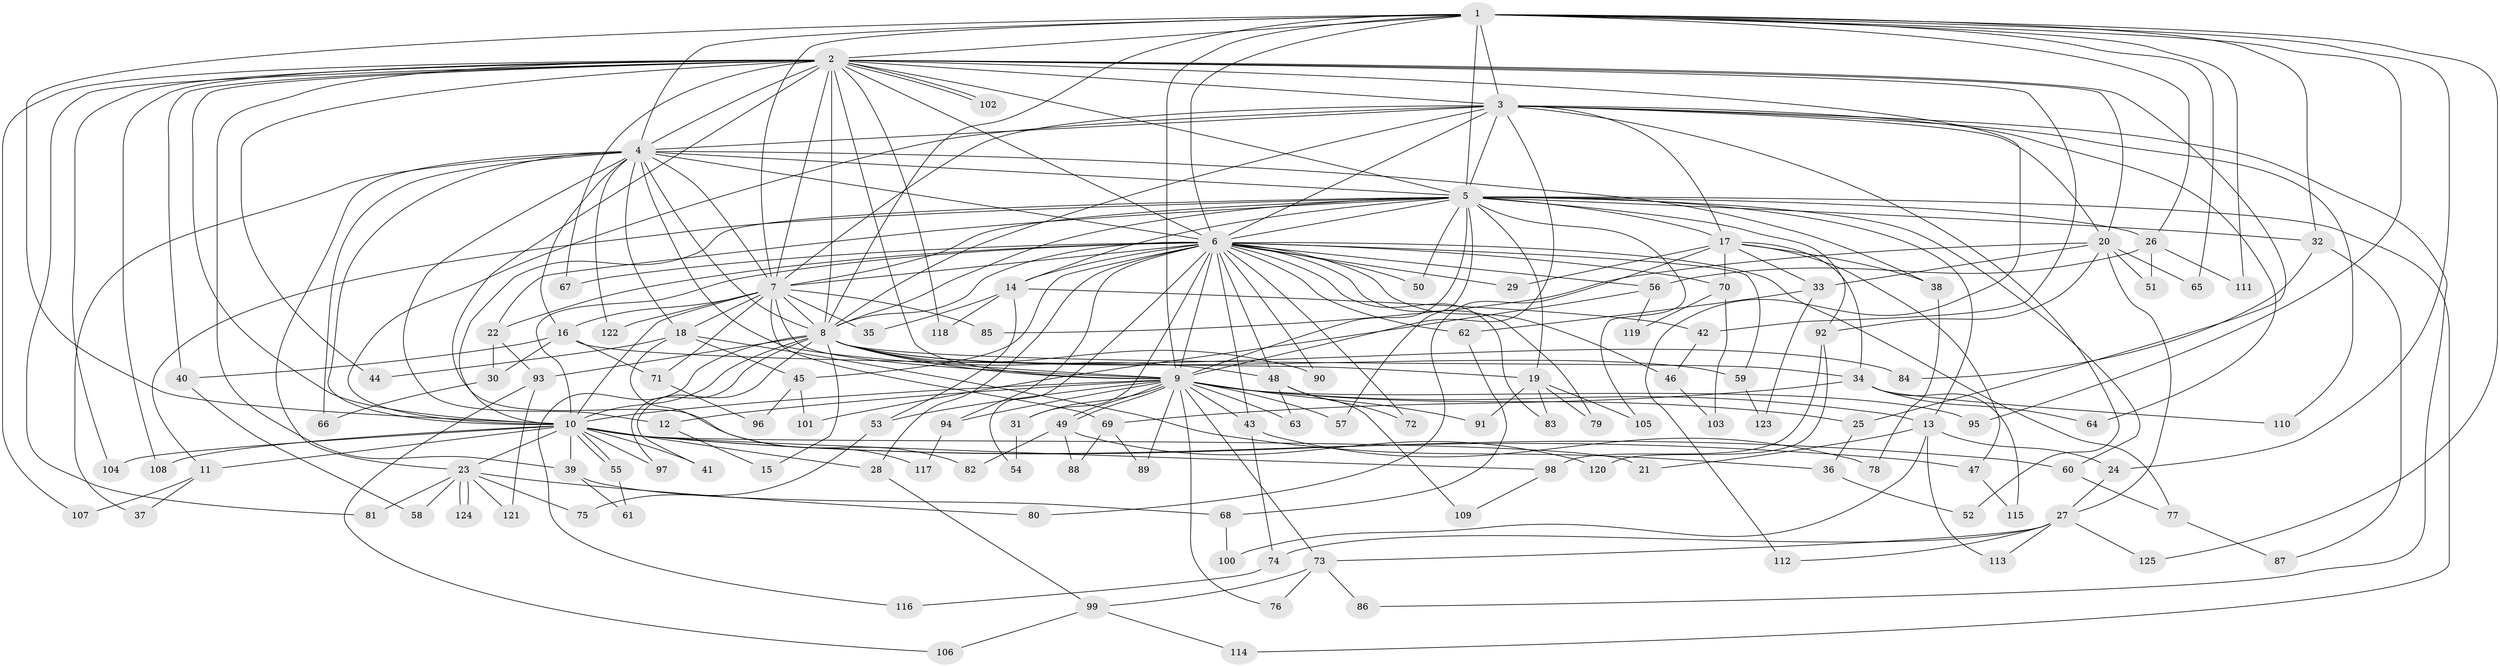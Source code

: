 // Generated by graph-tools (version 1.1) at 2025/25/03/09/25 03:25:44]
// undirected, 125 vertices, 275 edges
graph export_dot {
graph [start="1"]
  node [color=gray90,style=filled];
  1;
  2;
  3;
  4;
  5;
  6;
  7;
  8;
  9;
  10;
  11;
  12;
  13;
  14;
  15;
  16;
  17;
  18;
  19;
  20;
  21;
  22;
  23;
  24;
  25;
  26;
  27;
  28;
  29;
  30;
  31;
  32;
  33;
  34;
  35;
  36;
  37;
  38;
  39;
  40;
  41;
  42;
  43;
  44;
  45;
  46;
  47;
  48;
  49;
  50;
  51;
  52;
  53;
  54;
  55;
  56;
  57;
  58;
  59;
  60;
  61;
  62;
  63;
  64;
  65;
  66;
  67;
  68;
  69;
  70;
  71;
  72;
  73;
  74;
  75;
  76;
  77;
  78;
  79;
  80;
  81;
  82;
  83;
  84;
  85;
  86;
  87;
  88;
  89;
  90;
  91;
  92;
  93;
  94;
  95;
  96;
  97;
  98;
  99;
  100;
  101;
  102;
  103;
  104;
  105;
  106;
  107;
  108;
  109;
  110;
  111;
  112;
  113;
  114;
  115;
  116;
  117;
  118;
  119;
  120;
  121;
  122;
  123;
  124;
  125;
  1 -- 2;
  1 -- 3;
  1 -- 4;
  1 -- 5;
  1 -- 6;
  1 -- 7;
  1 -- 8;
  1 -- 9;
  1 -- 10;
  1 -- 24;
  1 -- 26;
  1 -- 32;
  1 -- 65;
  1 -- 95;
  1 -- 111;
  1 -- 125;
  2 -- 3;
  2 -- 4;
  2 -- 5;
  2 -- 6;
  2 -- 7;
  2 -- 8;
  2 -- 9;
  2 -- 10;
  2 -- 20;
  2 -- 25;
  2 -- 39;
  2 -- 40;
  2 -- 42;
  2 -- 44;
  2 -- 67;
  2 -- 81;
  2 -- 82;
  2 -- 102;
  2 -- 102;
  2 -- 104;
  2 -- 107;
  2 -- 108;
  2 -- 112;
  2 -- 118;
  3 -- 4;
  3 -- 5;
  3 -- 6;
  3 -- 7;
  3 -- 8;
  3 -- 9;
  3 -- 10;
  3 -- 17;
  3 -- 20;
  3 -- 52;
  3 -- 64;
  3 -- 86;
  3 -- 110;
  4 -- 5;
  4 -- 6;
  4 -- 7;
  4 -- 8;
  4 -- 9;
  4 -- 10;
  4 -- 12;
  4 -- 16;
  4 -- 18;
  4 -- 23;
  4 -- 37;
  4 -- 38;
  4 -- 66;
  4 -- 122;
  5 -- 6;
  5 -- 7;
  5 -- 8;
  5 -- 9;
  5 -- 10;
  5 -- 11;
  5 -- 13;
  5 -- 14;
  5 -- 17;
  5 -- 19;
  5 -- 22;
  5 -- 26;
  5 -- 32;
  5 -- 50;
  5 -- 57;
  5 -- 60;
  5 -- 92;
  5 -- 105;
  5 -- 114;
  6 -- 7;
  6 -- 8;
  6 -- 9;
  6 -- 10;
  6 -- 14;
  6 -- 22;
  6 -- 28;
  6 -- 29;
  6 -- 31;
  6 -- 43;
  6 -- 45;
  6 -- 46;
  6 -- 48;
  6 -- 50;
  6 -- 54;
  6 -- 56;
  6 -- 59;
  6 -- 62;
  6 -- 67;
  6 -- 70;
  6 -- 72;
  6 -- 77;
  6 -- 79;
  6 -- 83;
  6 -- 90;
  6 -- 94;
  7 -- 8;
  7 -- 9;
  7 -- 10;
  7 -- 16;
  7 -- 18;
  7 -- 35;
  7 -- 69;
  7 -- 71;
  7 -- 85;
  7 -- 122;
  8 -- 9;
  8 -- 10;
  8 -- 15;
  8 -- 34;
  8 -- 41;
  8 -- 48;
  8 -- 59;
  8 -- 84;
  8 -- 90;
  8 -- 93;
  8 -- 97;
  8 -- 116;
  9 -- 10;
  9 -- 12;
  9 -- 13;
  9 -- 25;
  9 -- 31;
  9 -- 43;
  9 -- 49;
  9 -- 49;
  9 -- 53;
  9 -- 57;
  9 -- 63;
  9 -- 73;
  9 -- 76;
  9 -- 89;
  9 -- 91;
  9 -- 94;
  9 -- 95;
  10 -- 11;
  10 -- 21;
  10 -- 23;
  10 -- 28;
  10 -- 39;
  10 -- 41;
  10 -- 47;
  10 -- 55;
  10 -- 55;
  10 -- 60;
  10 -- 97;
  10 -- 98;
  10 -- 104;
  10 -- 108;
  11 -- 37;
  11 -- 107;
  12 -- 15;
  13 -- 21;
  13 -- 24;
  13 -- 100;
  13 -- 113;
  14 -- 35;
  14 -- 42;
  14 -- 53;
  14 -- 118;
  16 -- 19;
  16 -- 30;
  16 -- 40;
  16 -- 71;
  17 -- 29;
  17 -- 33;
  17 -- 34;
  17 -- 38;
  17 -- 47;
  17 -- 70;
  17 -- 80;
  18 -- 36;
  18 -- 44;
  18 -- 45;
  18 -- 117;
  19 -- 79;
  19 -- 83;
  19 -- 91;
  19 -- 105;
  20 -- 27;
  20 -- 33;
  20 -- 51;
  20 -- 65;
  20 -- 85;
  20 -- 92;
  22 -- 30;
  22 -- 93;
  23 -- 58;
  23 -- 75;
  23 -- 80;
  23 -- 81;
  23 -- 121;
  23 -- 124;
  23 -- 124;
  24 -- 27;
  25 -- 36;
  26 -- 51;
  26 -- 56;
  26 -- 111;
  27 -- 73;
  27 -- 74;
  27 -- 112;
  27 -- 113;
  27 -- 125;
  28 -- 99;
  30 -- 66;
  31 -- 54;
  32 -- 84;
  32 -- 87;
  33 -- 62;
  33 -- 123;
  34 -- 64;
  34 -- 69;
  34 -- 110;
  34 -- 115;
  36 -- 52;
  38 -- 78;
  39 -- 61;
  39 -- 68;
  40 -- 58;
  42 -- 46;
  43 -- 74;
  43 -- 78;
  45 -- 96;
  45 -- 101;
  46 -- 103;
  47 -- 115;
  48 -- 63;
  48 -- 72;
  48 -- 109;
  49 -- 82;
  49 -- 88;
  49 -- 120;
  53 -- 75;
  55 -- 61;
  56 -- 101;
  56 -- 119;
  59 -- 123;
  60 -- 77;
  62 -- 68;
  68 -- 100;
  69 -- 88;
  69 -- 89;
  70 -- 103;
  70 -- 119;
  71 -- 96;
  73 -- 76;
  73 -- 86;
  73 -- 99;
  74 -- 116;
  77 -- 87;
  92 -- 98;
  92 -- 120;
  93 -- 106;
  93 -- 121;
  94 -- 117;
  98 -- 109;
  99 -- 106;
  99 -- 114;
}
